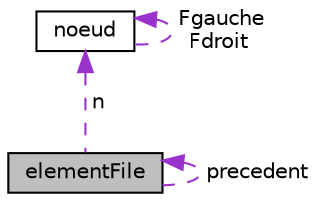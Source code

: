 digraph "elementFile"
{
  edge [fontname="Helvetica",fontsize="10",labelfontname="Helvetica",labelfontsize="10"];
  node [fontname="Helvetica",fontsize="10",shape=record];
  Node1 [label="elementFile",height=0.2,width=0.4,color="black", fillcolor="grey75", style="filled", fontcolor="black"];
  Node1 -> Node1 [dir="back",color="darkorchid3",fontsize="10",style="dashed",label=" precedent" ,fontname="Helvetica"];
  Node2 -> Node1 [dir="back",color="darkorchid3",fontsize="10",style="dashed",label=" n" ,fontname="Helvetica"];
  Node2 [label="noeud",height=0.2,width=0.4,color="black", fillcolor="white", style="filled",URL="$structnoeud.html"];
  Node2 -> Node2 [dir="back",color="darkorchid3",fontsize="10",style="dashed",label=" Fgauche\nFdroit" ,fontname="Helvetica"];
}
